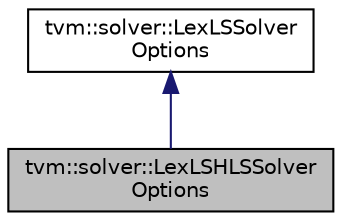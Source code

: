 digraph "tvm::solver::LexLSHLSSolverOptions"
{
  edge [fontname="Helvetica",fontsize="10",labelfontname="Helvetica",labelfontsize="10"];
  node [fontname="Helvetica",fontsize="10",shape=record];
  Node2 [label="tvm::solver::LexLSHLSSolver\lOptions",height=0.2,width=0.4,color="black", fillcolor="grey75", style="filled", fontcolor="black"];
  Node3 -> Node2 [dir="back",color="midnightblue",fontsize="10",style="solid",fontname="Helvetica"];
  Node3 [label="tvm::solver::LexLSSolver\lOptions",height=0.2,width=0.4,color="black", fillcolor="white", style="filled",URL="$classtvm_1_1solver_1_1LexLSSolverOptions.html"];
}
